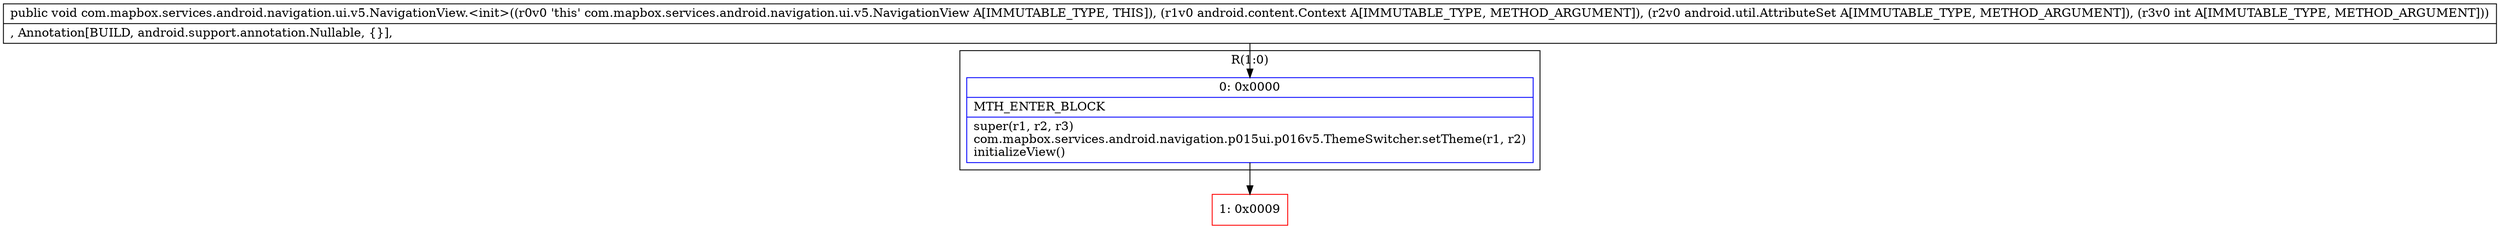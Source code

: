 digraph "CFG forcom.mapbox.services.android.navigation.ui.v5.NavigationView.\<init\>(Landroid\/content\/Context;Landroid\/util\/AttributeSet;I)V" {
subgraph cluster_Region_1971740864 {
label = "R(1:0)";
node [shape=record,color=blue];
Node_0 [shape=record,label="{0\:\ 0x0000|MTH_ENTER_BLOCK\l|super(r1, r2, r3)\lcom.mapbox.services.android.navigation.p015ui.p016v5.ThemeSwitcher.setTheme(r1, r2)\linitializeView()\l}"];
}
Node_1 [shape=record,color=red,label="{1\:\ 0x0009}"];
MethodNode[shape=record,label="{public void com.mapbox.services.android.navigation.ui.v5.NavigationView.\<init\>((r0v0 'this' com.mapbox.services.android.navigation.ui.v5.NavigationView A[IMMUTABLE_TYPE, THIS]), (r1v0 android.content.Context A[IMMUTABLE_TYPE, METHOD_ARGUMENT]), (r2v0 android.util.AttributeSet A[IMMUTABLE_TYPE, METHOD_ARGUMENT]), (r3v0 int A[IMMUTABLE_TYPE, METHOD_ARGUMENT]))  | , Annotation[BUILD, android.support.annotation.Nullable, \{\}], \l}"];
MethodNode -> Node_0;
Node_0 -> Node_1;
}

